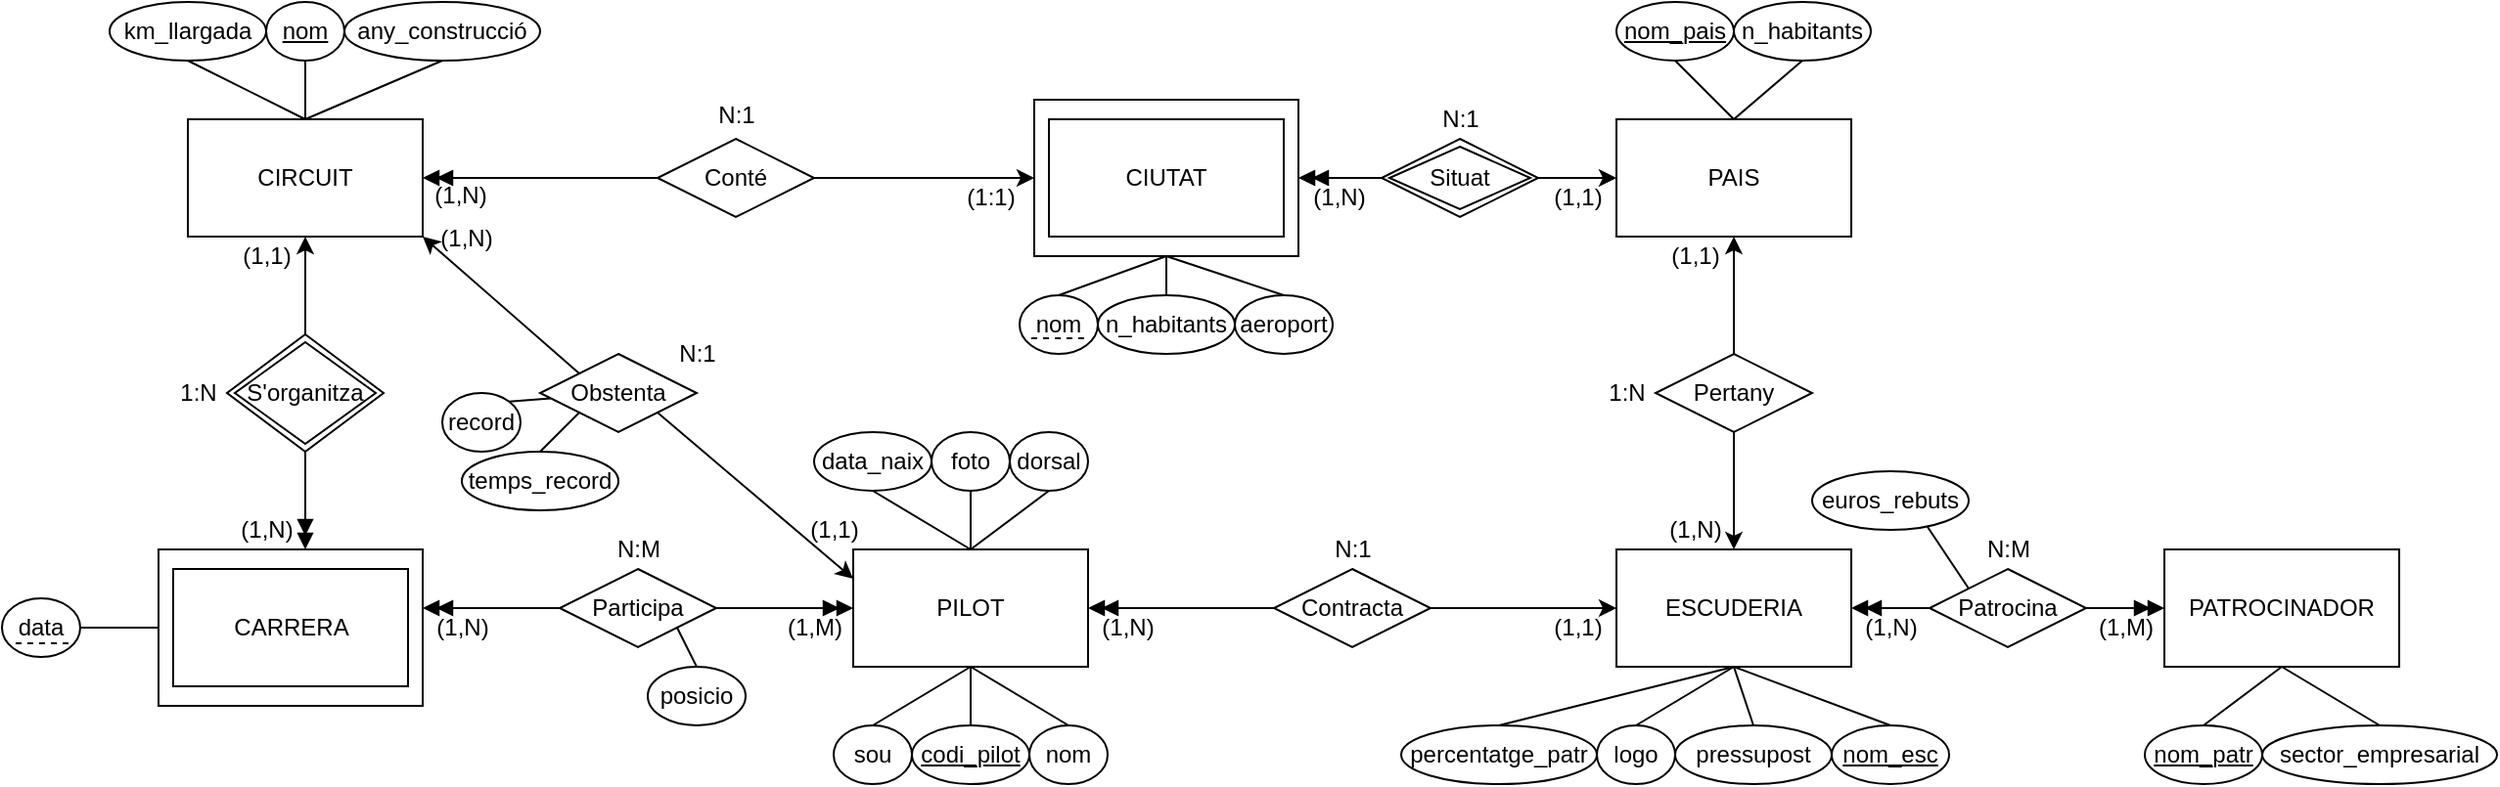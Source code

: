 <mxfile version="15.5.4" type="github">
  <diagram id="oY3GjhQQyMGQd7_ZlnSu" name="Page-1">
    <mxGraphModel dx="2184" dy="676" grid="0" gridSize="10" guides="1" tooltips="1" connect="1" arrows="1" fold="1" page="0" pageScale="1" pageWidth="827" pageHeight="1169" math="0" shadow="0">
      <root>
        <mxCell id="0" />
        <mxCell id="1" parent="0" />
        <mxCell id="DcD1u5HGrlThoaI2c_yx-1" value="ESCUDERIA" style="rounded=0;whiteSpace=wrap;html=1;" vertex="1" parent="1">
          <mxGeometry x="250" y="420" width="120" height="60" as="geometry" />
        </mxCell>
        <mxCell id="DcD1u5HGrlThoaI2c_yx-37" style="edgeStyle=none;rounded=0;orthogonalLoop=1;jettySize=auto;html=1;exitX=0.5;exitY=0;exitDx=0;exitDy=0;entryX=0.5;entryY=1;entryDx=0;entryDy=0;endArrow=none;endFill=0;" edge="1" parent="1" source="DcD1u5HGrlThoaI2c_yx-2" target="DcD1u5HGrlThoaI2c_yx-25">
          <mxGeometry relative="1" as="geometry" />
        </mxCell>
        <mxCell id="DcD1u5HGrlThoaI2c_yx-39" style="edgeStyle=none;rounded=0;orthogonalLoop=1;jettySize=auto;html=1;entryX=0.5;entryY=1;entryDx=0;entryDy=0;endArrow=none;endFill=0;" edge="1" parent="1" target="DcD1u5HGrlThoaI2c_yx-24">
          <mxGeometry relative="1" as="geometry">
            <mxPoint x="310" y="200" as="sourcePoint" />
          </mxGeometry>
        </mxCell>
        <mxCell id="DcD1u5HGrlThoaI2c_yx-2" value="PAIS" style="rounded=0;whiteSpace=wrap;html=1;glass=0;" vertex="1" parent="1">
          <mxGeometry x="250" y="200" width="120" height="60" as="geometry" />
        </mxCell>
        <mxCell id="DcD1u5HGrlThoaI2c_yx-3" value="PATROCINADOR" style="rounded=0;whiteSpace=wrap;html=1;" vertex="1" parent="1">
          <mxGeometry x="530" y="420" width="120" height="60" as="geometry" />
        </mxCell>
        <mxCell id="DcD1u5HGrlThoaI2c_yx-9" style="edgeStyle=orthogonalEdgeStyle;rounded=0;orthogonalLoop=1;jettySize=auto;html=1;exitX=0;exitY=0.5;exitDx=0;exitDy=0;entryX=1;entryY=0.5;entryDx=0;entryDy=0;endArrow=doubleBlock;endFill=1;" edge="1" parent="1" source="DcD1u5HGrlThoaI2c_yx-4" target="DcD1u5HGrlThoaI2c_yx-1">
          <mxGeometry relative="1" as="geometry" />
        </mxCell>
        <mxCell id="DcD1u5HGrlThoaI2c_yx-10" style="edgeStyle=orthogonalEdgeStyle;rounded=0;orthogonalLoop=1;jettySize=auto;html=1;exitX=1;exitY=0.5;exitDx=0;exitDy=0;endArrow=doubleBlock;endFill=1;" edge="1" parent="1" source="DcD1u5HGrlThoaI2c_yx-4" target="DcD1u5HGrlThoaI2c_yx-3">
          <mxGeometry relative="1" as="geometry" />
        </mxCell>
        <mxCell id="DcD1u5HGrlThoaI2c_yx-4" value="Patrocina" style="rhombus;whiteSpace=wrap;html=1;" vertex="1" parent="1">
          <mxGeometry x="410" y="430" width="80" height="40" as="geometry" />
        </mxCell>
        <mxCell id="DcD1u5HGrlThoaI2c_yx-6" style="edgeStyle=orthogonalEdgeStyle;rounded=0;orthogonalLoop=1;jettySize=auto;html=1;exitX=0.5;exitY=1;exitDx=0;exitDy=0;" edge="1" parent="1" source="DcD1u5HGrlThoaI2c_yx-5" target="DcD1u5HGrlThoaI2c_yx-1">
          <mxGeometry relative="1" as="geometry" />
        </mxCell>
        <mxCell id="DcD1u5HGrlThoaI2c_yx-7" style="edgeStyle=orthogonalEdgeStyle;rounded=0;orthogonalLoop=1;jettySize=auto;html=1;exitX=0.5;exitY=0;exitDx=0;exitDy=0;" edge="1" parent="1" source="DcD1u5HGrlThoaI2c_yx-5" target="DcD1u5HGrlThoaI2c_yx-2">
          <mxGeometry relative="1" as="geometry" />
        </mxCell>
        <mxCell id="DcD1u5HGrlThoaI2c_yx-5" value="Pertany" style="rhombus;whiteSpace=wrap;html=1;" vertex="1" parent="1">
          <mxGeometry x="270" y="320" width="80" height="40" as="geometry" />
        </mxCell>
        <mxCell id="DcD1u5HGrlThoaI2c_yx-13" value="(1,N)" style="text;html=1;align=center;verticalAlign=middle;resizable=0;points=[];autosize=1;strokeColor=none;fillColor=none;" vertex="1" parent="1">
          <mxGeometry x="370" y="450" width="40" height="20" as="geometry" />
        </mxCell>
        <mxCell id="DcD1u5HGrlThoaI2c_yx-14" value="(1,M)" style="text;html=1;align=center;verticalAlign=middle;resizable=0;points=[];autosize=1;strokeColor=none;fillColor=none;" vertex="1" parent="1">
          <mxGeometry x="490" y="450" width="40" height="20" as="geometry" />
        </mxCell>
        <mxCell id="DcD1u5HGrlThoaI2c_yx-15" value="N:M" style="text;html=1;align=center;verticalAlign=middle;resizable=0;points=[];autosize=1;strokeColor=none;fillColor=none;" vertex="1" parent="1">
          <mxGeometry x="430" y="410" width="40" height="20" as="geometry" />
        </mxCell>
        <mxCell id="DcD1u5HGrlThoaI2c_yx-16" value="1:N" style="text;html=1;align=center;verticalAlign=middle;resizable=0;points=[];autosize=1;strokeColor=none;fillColor=none;" vertex="1" parent="1">
          <mxGeometry x="240" y="330" width="30" height="20" as="geometry" />
        </mxCell>
        <mxCell id="DcD1u5HGrlThoaI2c_yx-17" value="(1,1)" style="text;html=1;align=center;verticalAlign=middle;resizable=0;points=[];autosize=1;strokeColor=none;fillColor=none;" vertex="1" parent="1">
          <mxGeometry x="270" y="260" width="40" height="20" as="geometry" />
        </mxCell>
        <mxCell id="DcD1u5HGrlThoaI2c_yx-18" value="(1,N)" style="text;html=1;align=center;verticalAlign=middle;resizable=0;points=[];autosize=1;strokeColor=none;fillColor=none;" vertex="1" parent="1">
          <mxGeometry x="270" y="400" width="40" height="20" as="geometry" />
        </mxCell>
        <mxCell id="DcD1u5HGrlThoaI2c_yx-30" style="edgeStyle=none;rounded=0;orthogonalLoop=1;jettySize=auto;html=1;exitX=0.5;exitY=0;exitDx=0;exitDy=0;entryX=0.5;entryY=1;entryDx=0;entryDy=0;endArrow=none;endFill=0;" edge="1" parent="1" source="DcD1u5HGrlThoaI2c_yx-19" target="DcD1u5HGrlThoaI2c_yx-1">
          <mxGeometry relative="1" as="geometry" />
        </mxCell>
        <mxCell id="DcD1u5HGrlThoaI2c_yx-19" value="logo" style="ellipse;whiteSpace=wrap;html=1;" vertex="1" parent="1">
          <mxGeometry x="240" y="510" width="40" height="30" as="geometry" />
        </mxCell>
        <mxCell id="DcD1u5HGrlThoaI2c_yx-31" style="edgeStyle=none;rounded=0;orthogonalLoop=1;jettySize=auto;html=1;exitX=0.5;exitY=0;exitDx=0;exitDy=0;entryX=0.5;entryY=1;entryDx=0;entryDy=0;endArrow=none;endFill=0;" edge="1" parent="1" source="DcD1u5HGrlThoaI2c_yx-20" target="DcD1u5HGrlThoaI2c_yx-1">
          <mxGeometry relative="1" as="geometry" />
        </mxCell>
        <mxCell id="DcD1u5HGrlThoaI2c_yx-20" value="nom_esc" style="ellipse;whiteSpace=wrap;html=1;fontStyle=4" vertex="1" parent="1">
          <mxGeometry x="360" y="510" width="60" height="30" as="geometry" />
        </mxCell>
        <mxCell id="DcD1u5HGrlThoaI2c_yx-33" style="edgeStyle=none;rounded=0;orthogonalLoop=1;jettySize=auto;html=1;exitX=0.5;exitY=0;exitDx=0;exitDy=0;entryX=0.5;entryY=1;entryDx=0;entryDy=0;endArrow=none;endFill=0;" edge="1" parent="1" source="DcD1u5HGrlThoaI2c_yx-21" target="DcD1u5HGrlThoaI2c_yx-3">
          <mxGeometry relative="1" as="geometry" />
        </mxCell>
        <mxCell id="DcD1u5HGrlThoaI2c_yx-21" value="sector_empresarial" style="ellipse;whiteSpace=wrap;html=1;" vertex="1" parent="1">
          <mxGeometry x="580" y="510" width="120" height="30" as="geometry" />
        </mxCell>
        <mxCell id="DcD1u5HGrlThoaI2c_yx-32" style="edgeStyle=none;rounded=0;orthogonalLoop=1;jettySize=auto;html=1;exitX=0.5;exitY=0;exitDx=0;exitDy=0;endArrow=none;endFill=0;entryX=0.5;entryY=1;entryDx=0;entryDy=0;" edge="1" parent="1" source="DcD1u5HGrlThoaI2c_yx-22" target="DcD1u5HGrlThoaI2c_yx-3">
          <mxGeometry relative="1" as="geometry" />
        </mxCell>
        <mxCell id="DcD1u5HGrlThoaI2c_yx-22" value="nom_patr" style="ellipse;whiteSpace=wrap;html=1;fontStyle=4" vertex="1" parent="1">
          <mxGeometry x="520" y="510" width="60" height="30" as="geometry" />
        </mxCell>
        <mxCell id="DcD1u5HGrlThoaI2c_yx-27" style="rounded=0;orthogonalLoop=1;jettySize=auto;html=1;exitX=0.5;exitY=0;exitDx=0;exitDy=0;entryX=0.5;entryY=1;entryDx=0;entryDy=0;endArrow=none;endFill=0;" edge="1" parent="1" source="DcD1u5HGrlThoaI2c_yx-23" target="DcD1u5HGrlThoaI2c_yx-1">
          <mxGeometry relative="1" as="geometry" />
        </mxCell>
        <mxCell id="DcD1u5HGrlThoaI2c_yx-23" value="pressupost" style="ellipse;whiteSpace=wrap;html=1;" vertex="1" parent="1">
          <mxGeometry x="280" y="510" width="80" height="30" as="geometry" />
        </mxCell>
        <mxCell id="DcD1u5HGrlThoaI2c_yx-24" value="n_habitants" style="ellipse;whiteSpace=wrap;html=1;" vertex="1" parent="1">
          <mxGeometry x="310" y="140" width="70" height="30" as="geometry" />
        </mxCell>
        <mxCell id="DcD1u5HGrlThoaI2c_yx-25" value="nom_pais" style="ellipse;whiteSpace=wrap;html=1;fontStyle=4" vertex="1" parent="1">
          <mxGeometry x="250" y="140" width="60" height="30" as="geometry" />
        </mxCell>
        <mxCell id="DcD1u5HGrlThoaI2c_yx-42" style="edgeStyle=none;rounded=0;orthogonalLoop=1;jettySize=auto;html=1;exitX=0.5;exitY=0;exitDx=0;exitDy=0;entryX=0;entryY=0;entryDx=0;entryDy=0;endArrow=none;endFill=0;" edge="1" parent="1" source="DcD1u5HGrlThoaI2c_yx-40" target="DcD1u5HGrlThoaI2c_yx-4">
          <mxGeometry relative="1" as="geometry" />
        </mxCell>
        <mxCell id="DcD1u5HGrlThoaI2c_yx-40" value="&lt;div&gt;euros_rebuts&lt;/div&gt;" style="ellipse;whiteSpace=wrap;html=1;" vertex="1" parent="1">
          <mxGeometry x="350" y="380" width="80" height="30" as="geometry" />
        </mxCell>
        <mxCell id="DcD1u5HGrlThoaI2c_yx-45" style="edgeStyle=none;rounded=0;orthogonalLoop=1;jettySize=auto;html=1;exitX=0.5;exitY=0;exitDx=0;exitDy=0;entryX=0.5;entryY=1;entryDx=0;entryDy=0;endArrow=none;endFill=0;" edge="1" parent="1" source="DcD1u5HGrlThoaI2c_yx-44" target="DcD1u5HGrlThoaI2c_yx-1">
          <mxGeometry relative="1" as="geometry" />
        </mxCell>
        <mxCell id="DcD1u5HGrlThoaI2c_yx-44" value="percentatge_patr" style="ellipse;whiteSpace=wrap;html=1;" vertex="1" parent="1">
          <mxGeometry x="140" y="510" width="100" height="30" as="geometry" />
        </mxCell>
        <mxCell id="DcD1u5HGrlThoaI2c_yx-46" value="PILOT" style="rounded=0;whiteSpace=wrap;html=1;" vertex="1" parent="1">
          <mxGeometry x="-140" y="420" width="120" height="60" as="geometry" />
        </mxCell>
        <mxCell id="DcD1u5HGrlThoaI2c_yx-48" style="edgeStyle=none;rounded=0;orthogonalLoop=1;jettySize=auto;html=1;exitX=1;exitY=0.5;exitDx=0;exitDy=0;entryX=0;entryY=0.5;entryDx=0;entryDy=0;endArrow=classic;endFill=1;" edge="1" parent="1" source="DcD1u5HGrlThoaI2c_yx-47" target="DcD1u5HGrlThoaI2c_yx-1">
          <mxGeometry relative="1" as="geometry" />
        </mxCell>
        <mxCell id="DcD1u5HGrlThoaI2c_yx-49" style="edgeStyle=none;rounded=0;orthogonalLoop=1;jettySize=auto;html=1;exitX=0;exitY=0.5;exitDx=0;exitDy=0;entryX=1;entryY=0.5;entryDx=0;entryDy=0;endArrow=doubleBlock;endFill=1;" edge="1" parent="1" source="DcD1u5HGrlThoaI2c_yx-47" target="DcD1u5HGrlThoaI2c_yx-46">
          <mxGeometry relative="1" as="geometry" />
        </mxCell>
        <mxCell id="DcD1u5HGrlThoaI2c_yx-47" value="Contracta" style="rhombus;whiteSpace=wrap;html=1;" vertex="1" parent="1">
          <mxGeometry x="75" y="430" width="80" height="40" as="geometry" />
        </mxCell>
        <mxCell id="DcD1u5HGrlThoaI2c_yx-53" style="edgeStyle=none;rounded=0;orthogonalLoop=1;jettySize=auto;html=1;exitX=0.5;exitY=0;exitDx=0;exitDy=0;entryX=0.5;entryY=1;entryDx=0;entryDy=0;endArrow=none;endFill=0;" edge="1" parent="1" source="DcD1u5HGrlThoaI2c_yx-52" target="DcD1u5HGrlThoaI2c_yx-46">
          <mxGeometry relative="1" as="geometry" />
        </mxCell>
        <mxCell id="DcD1u5HGrlThoaI2c_yx-52" value="codi_pilot" style="ellipse;whiteSpace=wrap;html=1;fontStyle=4" vertex="1" parent="1">
          <mxGeometry x="-110" y="510" width="60" height="30" as="geometry" />
        </mxCell>
        <mxCell id="DcD1u5HGrlThoaI2c_yx-66" style="edgeStyle=none;rounded=0;orthogonalLoop=1;jettySize=auto;html=1;exitX=0.5;exitY=0;exitDx=0;exitDy=0;entryX=0.5;entryY=1;entryDx=0;entryDy=0;endArrow=none;endFill=0;" edge="1" parent="1" source="DcD1u5HGrlThoaI2c_yx-54" target="DcD1u5HGrlThoaI2c_yx-46">
          <mxGeometry relative="1" as="geometry" />
        </mxCell>
        <mxCell id="DcD1u5HGrlThoaI2c_yx-54" value="nom" style="ellipse;whiteSpace=wrap;html=1;" vertex="1" parent="1">
          <mxGeometry x="-50" y="510" width="40" height="30" as="geometry" />
        </mxCell>
        <mxCell id="DcD1u5HGrlThoaI2c_yx-69" style="edgeStyle=none;rounded=0;orthogonalLoop=1;jettySize=auto;html=1;exitX=0.5;exitY=1;exitDx=0;exitDy=0;endArrow=none;endFill=0;entryX=0.5;entryY=0;entryDx=0;entryDy=0;" edge="1" parent="1" source="DcD1u5HGrlThoaI2c_yx-60" target="DcD1u5HGrlThoaI2c_yx-46">
          <mxGeometry relative="1" as="geometry">
            <mxPoint x="-140" y="450" as="targetPoint" />
          </mxGeometry>
        </mxCell>
        <mxCell id="DcD1u5HGrlThoaI2c_yx-60" value="dorsal" style="ellipse;whiteSpace=wrap;html=1;" vertex="1" parent="1">
          <mxGeometry x="-60" y="360" width="40" height="30" as="geometry" />
        </mxCell>
        <mxCell id="DcD1u5HGrlThoaI2c_yx-68" style="edgeStyle=none;rounded=0;orthogonalLoop=1;jettySize=auto;html=1;exitX=0.5;exitY=1;exitDx=0;exitDy=0;endArrow=none;endFill=0;entryX=0.5;entryY=0;entryDx=0;entryDy=0;" edge="1" parent="1" source="DcD1u5HGrlThoaI2c_yx-61" target="DcD1u5HGrlThoaI2c_yx-46">
          <mxGeometry relative="1" as="geometry">
            <mxPoint x="-140" y="450" as="targetPoint" />
          </mxGeometry>
        </mxCell>
        <mxCell id="DcD1u5HGrlThoaI2c_yx-61" value="foto" style="ellipse;whiteSpace=wrap;html=1;" vertex="1" parent="1">
          <mxGeometry x="-100" y="360" width="40" height="30" as="geometry" />
        </mxCell>
        <mxCell id="DcD1u5HGrlThoaI2c_yx-67" style="edgeStyle=none;rounded=0;orthogonalLoop=1;jettySize=auto;html=1;exitX=0.5;exitY=1;exitDx=0;exitDy=0;entryX=0.5;entryY=0;entryDx=0;entryDy=0;endArrow=none;endFill=0;" edge="1" parent="1" source="DcD1u5HGrlThoaI2c_yx-62" target="DcD1u5HGrlThoaI2c_yx-46">
          <mxGeometry relative="1" as="geometry" />
        </mxCell>
        <mxCell id="DcD1u5HGrlThoaI2c_yx-62" value="data_naix" style="ellipse;whiteSpace=wrap;html=1;" vertex="1" parent="1">
          <mxGeometry x="-160" y="360" width="60" height="30" as="geometry" />
        </mxCell>
        <mxCell id="DcD1u5HGrlThoaI2c_yx-65" style="edgeStyle=none;rounded=0;orthogonalLoop=1;jettySize=auto;html=1;exitX=0.5;exitY=0;exitDx=0;exitDy=0;endArrow=none;endFill=0;" edge="1" parent="1" source="DcD1u5HGrlThoaI2c_yx-63">
          <mxGeometry relative="1" as="geometry">
            <mxPoint x="-80" y="480" as="targetPoint" />
          </mxGeometry>
        </mxCell>
        <mxCell id="DcD1u5HGrlThoaI2c_yx-63" value="sou" style="ellipse;whiteSpace=wrap;html=1;" vertex="1" parent="1">
          <mxGeometry x="-150" y="510" width="40" height="30" as="geometry" />
        </mxCell>
        <mxCell id="DcD1u5HGrlThoaI2c_yx-70" value="N:1" style="text;html=1;align=center;verticalAlign=middle;resizable=0;points=[];autosize=1;strokeColor=none;fillColor=none;" vertex="1" parent="1">
          <mxGeometry x="100" y="410" width="30" height="20" as="geometry" />
        </mxCell>
        <mxCell id="DcD1u5HGrlThoaI2c_yx-71" value="(1,1)" style="text;html=1;align=center;verticalAlign=middle;resizable=0;points=[];autosize=1;strokeColor=none;fillColor=none;" vertex="1" parent="1">
          <mxGeometry x="210" y="450" width="40" height="20" as="geometry" />
        </mxCell>
        <mxCell id="DcD1u5HGrlThoaI2c_yx-72" value="(1,N)" style="text;html=1;align=center;verticalAlign=middle;resizable=0;points=[];autosize=1;strokeColor=none;fillColor=none;" vertex="1" parent="1">
          <mxGeometry x="-20" y="450" width="40" height="20" as="geometry" />
        </mxCell>
        <mxCell id="DcD1u5HGrlThoaI2c_yx-74" value="&lt;div&gt;CIRCUIT&lt;/div&gt;" style="rounded=0;whiteSpace=wrap;html=1;" vertex="1" parent="1">
          <mxGeometry x="-480" y="200" width="120" height="60" as="geometry" />
        </mxCell>
        <mxCell id="DcD1u5HGrlThoaI2c_yx-78" style="edgeStyle=none;rounded=0;orthogonalLoop=1;jettySize=auto;html=1;exitX=0.5;exitY=1;exitDx=0;exitDy=0;entryX=0.5;entryY=0;entryDx=0;entryDy=0;endArrow=none;endFill=0;" edge="1" parent="1" source="DcD1u5HGrlThoaI2c_yx-77">
          <mxGeometry relative="1" as="geometry">
            <mxPoint x="-420" y="200" as="targetPoint" />
          </mxGeometry>
        </mxCell>
        <mxCell id="DcD1u5HGrlThoaI2c_yx-77" value="&lt;div&gt;nom&lt;/div&gt;" style="ellipse;whiteSpace=wrap;html=1;fontStyle=4" vertex="1" parent="1">
          <mxGeometry x="-440" y="140" width="40" height="30" as="geometry" />
        </mxCell>
        <mxCell id="DcD1u5HGrlThoaI2c_yx-94" style="edgeStyle=none;rounded=0;orthogonalLoop=1;jettySize=auto;html=1;exitX=0.5;exitY=1;exitDx=0;exitDy=0;entryX=0.5;entryY=0;entryDx=0;entryDy=0;endArrow=none;endFill=0;" edge="1" parent="1" source="DcD1u5HGrlThoaI2c_yx-79" target="DcD1u5HGrlThoaI2c_yx-92">
          <mxGeometry relative="1" as="geometry" />
        </mxCell>
        <mxCell id="DcD1u5HGrlThoaI2c_yx-95" style="edgeStyle=none;rounded=0;orthogonalLoop=1;jettySize=auto;html=1;exitX=0.5;exitY=1;exitDx=0;exitDy=0;entryX=0.5;entryY=0;entryDx=0;entryDy=0;endArrow=none;endFill=0;" edge="1" parent="1" source="DcD1u5HGrlThoaI2c_yx-79" target="DcD1u5HGrlThoaI2c_yx-97">
          <mxGeometry relative="1" as="geometry">
            <mxPoint x="20" y="290" as="targetPoint" />
          </mxGeometry>
        </mxCell>
        <mxCell id="DcD1u5HGrlThoaI2c_yx-96" style="edgeStyle=none;rounded=0;orthogonalLoop=1;jettySize=auto;html=1;exitX=0.5;exitY=1;exitDx=0;exitDy=0;entryX=0.5;entryY=0;entryDx=0;entryDy=0;endArrow=none;endFill=0;" edge="1" parent="1" source="DcD1u5HGrlThoaI2c_yx-79" target="DcD1u5HGrlThoaI2c_yx-93">
          <mxGeometry relative="1" as="geometry" />
        </mxCell>
        <mxCell id="DcD1u5HGrlThoaI2c_yx-79" value="&lt;div&gt;CIUTAT&lt;/div&gt;" style="rounded=0;whiteSpace=wrap;html=1;absoluteArcSize=0;strokeColor=default;shadow=0;sketch=0;noLabel=0;portConstraintRotation=0;snapToPoint=0;dropTarget=0;backgroundOutline=0;recursiveResize=1;" vertex="1" parent="1">
          <mxGeometry x="-47.5" y="190" width="135" height="80" as="geometry" />
        </mxCell>
        <mxCell id="DcD1u5HGrlThoaI2c_yx-85" style="edgeStyle=none;rounded=0;orthogonalLoop=1;jettySize=auto;html=1;exitX=0;exitY=0.5;exitDx=0;exitDy=0;entryX=1;entryY=0.5;entryDx=0;entryDy=0;endArrow=doubleBlock;endFill=1;" edge="1" parent="1" source="DcD1u5HGrlThoaI2c_yx-81" target="DcD1u5HGrlThoaI2c_yx-79">
          <mxGeometry relative="1" as="geometry" />
        </mxCell>
        <mxCell id="DcD1u5HGrlThoaI2c_yx-86" style="edgeStyle=none;rounded=0;orthogonalLoop=1;jettySize=auto;html=1;exitX=1;exitY=0.5;exitDx=0;exitDy=0;endArrow=classic;endFill=1;" edge="1" parent="1" source="DcD1u5HGrlThoaI2c_yx-81" target="DcD1u5HGrlThoaI2c_yx-2">
          <mxGeometry relative="1" as="geometry" />
        </mxCell>
        <mxCell id="DcD1u5HGrlThoaI2c_yx-81" value="Situat" style="rhombus;whiteSpace=wrap;html=2;strokeColor=default;sketch=0;rounded=0;shadow=0;perimeterSpacing=0;double=1;" vertex="1" parent="1">
          <mxGeometry x="130" y="210" width="80" height="40" as="geometry" />
        </mxCell>
        <mxCell id="DcD1u5HGrlThoaI2c_yx-83" style="edgeStyle=none;rounded=0;orthogonalLoop=1;jettySize=auto;html=1;exitX=0;exitY=0.5;exitDx=0;exitDy=0;entryX=1;entryY=0.5;entryDx=0;entryDy=0;endArrow=doubleBlock;endFill=1;startArrow=none;" edge="1" parent="1">
          <mxGeometry relative="1" as="geometry">
            <mxPoint x="-320.0" y="230.0" as="sourcePoint" />
            <mxPoint x="-360" y="230" as="targetPoint" />
          </mxGeometry>
        </mxCell>
        <mxCell id="DcD1u5HGrlThoaI2c_yx-84" style="edgeStyle=none;rounded=0;orthogonalLoop=1;jettySize=auto;html=1;exitX=1;exitY=0.5;exitDx=0;exitDy=0;endArrow=classic;endFill=1;" edge="1" parent="1" source="DcD1u5HGrlThoaI2c_yx-82" target="DcD1u5HGrlThoaI2c_yx-79">
          <mxGeometry relative="1" as="geometry" />
        </mxCell>
        <mxCell id="DcD1u5HGrlThoaI2c_yx-82" value="Conté" style="rhombus;whiteSpace=wrap;html=1;" vertex="1" parent="1">
          <mxGeometry x="-240" y="210" width="80" height="40" as="geometry" />
        </mxCell>
        <mxCell id="DcD1u5HGrlThoaI2c_yx-89" style="edgeStyle=none;rounded=0;orthogonalLoop=1;jettySize=auto;html=1;exitX=0.5;exitY=1;exitDx=0;exitDy=0;entryX=0.5;entryY=0;entryDx=0;entryDy=0;endArrow=none;endFill=0;" edge="1" parent="1" source="DcD1u5HGrlThoaI2c_yx-87">
          <mxGeometry relative="1" as="geometry">
            <mxPoint x="-420" y="200" as="targetPoint" />
          </mxGeometry>
        </mxCell>
        <mxCell id="DcD1u5HGrlThoaI2c_yx-87" value="km_llargada" style="ellipse;whiteSpace=wrap;html=1;" vertex="1" parent="1">
          <mxGeometry x="-520" y="140" width="80" height="30" as="geometry" />
        </mxCell>
        <mxCell id="DcD1u5HGrlThoaI2c_yx-90" style="edgeStyle=none;rounded=0;orthogonalLoop=1;jettySize=auto;html=1;exitX=0.5;exitY=1;exitDx=0;exitDy=0;endArrow=none;endFill=0;entryX=0.5;entryY=0;entryDx=0;entryDy=0;" edge="1" parent="1" source="DcD1u5HGrlThoaI2c_yx-88">
          <mxGeometry relative="1" as="geometry">
            <mxPoint x="-420" y="200" as="targetPoint" />
          </mxGeometry>
        </mxCell>
        <mxCell id="DcD1u5HGrlThoaI2c_yx-88" value="any_construcció" style="ellipse;whiteSpace=wrap;html=1;" vertex="1" parent="1">
          <mxGeometry x="-400" y="140" width="100" height="30" as="geometry" />
        </mxCell>
        <mxCell id="DcD1u5HGrlThoaI2c_yx-92" value="nom" style="ellipse;whiteSpace=wrap;html=1;fontStyle=0" vertex="1" parent="1">
          <mxGeometry x="-55" y="290" width="40" height="30" as="geometry" />
        </mxCell>
        <mxCell id="DcD1u5HGrlThoaI2c_yx-93" value="aeroport" style="ellipse;whiteSpace=wrap;html=1;fontStyle=0" vertex="1" parent="1">
          <mxGeometry x="55" y="290" width="50" height="30" as="geometry" />
        </mxCell>
        <mxCell id="DcD1u5HGrlThoaI2c_yx-97" value="n_habitants" style="ellipse;whiteSpace=wrap;html=1;fontStyle=0" vertex="1" parent="1">
          <mxGeometry x="-15" y="290" width="70" height="30" as="geometry" />
        </mxCell>
        <mxCell id="DcD1u5HGrlThoaI2c_yx-99" value="&lt;div&gt;CIUTAT&lt;/div&gt;" style="rounded=0;whiteSpace=wrap;html=1;absoluteArcSize=0;strokeColor=default;shadow=0;sketch=0;noLabel=0;portConstraintRotation=0;snapToPoint=0;dropTarget=0;backgroundOutline=0;recursiveResize=1;" vertex="1" parent="1">
          <mxGeometry x="-40" y="200" width="120" height="60" as="geometry" />
        </mxCell>
        <mxCell id="DcD1u5HGrlThoaI2c_yx-115" value="(1,1)" style="text;html=1;align=center;verticalAlign=middle;resizable=0;points=[];autosize=1;strokeColor=none;fillColor=none;" vertex="1" parent="1">
          <mxGeometry x="210" y="230" width="40" height="20" as="geometry" />
        </mxCell>
        <mxCell id="DcD1u5HGrlThoaI2c_yx-116" value="N:1" style="text;html=1;align=center;verticalAlign=middle;resizable=0;points=[];autosize=1;strokeColor=none;fillColor=none;" vertex="1" parent="1">
          <mxGeometry x="155" y="190" width="30" height="20" as="geometry" />
        </mxCell>
        <mxCell id="DcD1u5HGrlThoaI2c_yx-117" value="(1,N)" style="text;html=1;align=center;verticalAlign=middle;resizable=0;points=[];autosize=1;strokeColor=none;fillColor=none;" vertex="1" parent="1">
          <mxGeometry x="87.5" y="230" width="40" height="20" as="geometry" />
        </mxCell>
        <mxCell id="DcD1u5HGrlThoaI2c_yx-119" value="&lt;font face=&quot;Helvetica&quot;&gt;CARRERA&lt;/font&gt;" style="rounded=0;whiteSpace=wrap;html=1;shadow=0;glass=0;sketch=0;fontFamily=Courier New;strokeColor=default;strokeWidth=1;gradientColor=none;" vertex="1" parent="1">
          <mxGeometry x="-480" y="420" width="120" height="60" as="geometry" />
        </mxCell>
        <mxCell id="DcD1u5HGrlThoaI2c_yx-121" style="edgeStyle=none;rounded=0;orthogonalLoop=1;jettySize=auto;html=1;exitX=1;exitY=0.5;exitDx=0;exitDy=0;entryX=0;entryY=0.5;entryDx=0;entryDy=0;fontFamily=Helvetica;endArrow=doubleBlock;endFill=1;" edge="1" parent="1" source="DcD1u5HGrlThoaI2c_yx-120" target="DcD1u5HGrlThoaI2c_yx-46">
          <mxGeometry relative="1" as="geometry" />
        </mxCell>
        <mxCell id="DcD1u5HGrlThoaI2c_yx-122" style="edgeStyle=none;rounded=0;orthogonalLoop=1;jettySize=auto;html=1;exitX=0;exitY=0.5;exitDx=0;exitDy=0;fontFamily=Helvetica;endArrow=doubleBlock;endFill=1;" edge="1" parent="1" source="DcD1u5HGrlThoaI2c_yx-120" target="DcD1u5HGrlThoaI2c_yx-119">
          <mxGeometry relative="1" as="geometry" />
        </mxCell>
        <mxCell id="DcD1u5HGrlThoaI2c_yx-140" style="edgeStyle=none;rounded=0;orthogonalLoop=1;jettySize=auto;html=1;entryX=0.5;entryY=1;entryDx=0;entryDy=0;fontFamily=Helvetica;endArrow=classic;endFill=1;exitX=0.5;exitY=0;exitDx=0;exitDy=0;" edge="1" parent="1" source="DcD1u5HGrlThoaI2c_yx-145" target="DcD1u5HGrlThoaI2c_yx-74">
          <mxGeometry relative="1" as="geometry">
            <mxPoint x="-350" y="370" as="sourcePoint" />
          </mxGeometry>
        </mxCell>
        <mxCell id="DcD1u5HGrlThoaI2c_yx-142" style="edgeStyle=none;rounded=0;orthogonalLoop=1;jettySize=auto;html=1;exitX=1;exitY=1;exitDx=0;exitDy=0;entryX=0.5;entryY=0;entryDx=0;entryDy=0;fontFamily=Helvetica;endArrow=none;endFill=0;" edge="1" parent="1" source="DcD1u5HGrlThoaI2c_yx-120" target="DcD1u5HGrlThoaI2c_yx-141">
          <mxGeometry relative="1" as="geometry" />
        </mxCell>
        <mxCell id="DcD1u5HGrlThoaI2c_yx-120" value="Participa" style="rhombus;whiteSpace=wrap;html=1;" vertex="1" parent="1">
          <mxGeometry x="-290" y="430" width="80" height="40" as="geometry" />
        </mxCell>
        <mxCell id="DcD1u5HGrlThoaI2c_yx-137" style="edgeStyle=none;rounded=0;orthogonalLoop=1;jettySize=auto;html=1;exitX=1;exitY=0.5;exitDx=0;exitDy=0;fontFamily=Helvetica;endArrow=none;endFill=0;entryX=0;entryY=0.5;entryDx=0;entryDy=0;" edge="1" parent="1" source="DcD1u5HGrlThoaI2c_yx-131" target="DcD1u5HGrlThoaI2c_yx-148">
          <mxGeometry relative="1" as="geometry" />
        </mxCell>
        <mxCell id="DcD1u5HGrlThoaI2c_yx-131" value="data" style="ellipse;whiteSpace=wrap;html=1;fontStyle=0;horizontal=1;" vertex="1" parent="1">
          <mxGeometry x="-575" y="445" width="40" height="30" as="geometry" />
        </mxCell>
        <mxCell id="DcD1u5HGrlThoaI2c_yx-136" style="edgeStyle=none;rounded=0;orthogonalLoop=1;jettySize=auto;html=1;exitX=1;exitY=1;exitDx=0;exitDy=0;entryX=0;entryY=0.25;entryDx=0;entryDy=0;fontFamily=Helvetica;endArrow=classic;endFill=1;" edge="1" parent="1" source="DcD1u5HGrlThoaI2c_yx-134" target="DcD1u5HGrlThoaI2c_yx-46">
          <mxGeometry relative="1" as="geometry" />
        </mxCell>
        <mxCell id="DcD1u5HGrlThoaI2c_yx-182" style="edgeStyle=none;rounded=0;orthogonalLoop=1;jettySize=auto;html=1;exitX=0;exitY=0;exitDx=0;exitDy=0;entryX=1;entryY=1;entryDx=0;entryDy=0;fontFamily=Helvetica;endArrow=classic;endFill=1;" edge="1" parent="1" source="DcD1u5HGrlThoaI2c_yx-134" target="DcD1u5HGrlThoaI2c_yx-74">
          <mxGeometry relative="1" as="geometry" />
        </mxCell>
        <mxCell id="DcD1u5HGrlThoaI2c_yx-187" style="edgeStyle=none;rounded=0;orthogonalLoop=1;jettySize=auto;html=1;exitX=0;exitY=1;exitDx=0;exitDy=0;entryX=0.5;entryY=0;entryDx=0;entryDy=0;fontFamily=Helvetica;endArrow=none;endFill=0;" edge="1" parent="1" source="DcD1u5HGrlThoaI2c_yx-134" target="DcD1u5HGrlThoaI2c_yx-186">
          <mxGeometry relative="1" as="geometry" />
        </mxCell>
        <mxCell id="DcD1u5HGrlThoaI2c_yx-134" value="Obstenta" style="rhombus;whiteSpace=wrap;html=1;double=0;" vertex="1" parent="1">
          <mxGeometry x="-300" y="320" width="80" height="40" as="geometry" />
        </mxCell>
        <mxCell id="DcD1u5HGrlThoaI2c_yx-141" value="posicio" style="ellipse;whiteSpace=wrap;html=1;fontStyle=0" vertex="1" parent="1">
          <mxGeometry x="-245" y="480" width="50" height="30" as="geometry" />
        </mxCell>
        <mxCell id="DcD1u5HGrlThoaI2c_yx-146" style="edgeStyle=none;rounded=0;orthogonalLoop=1;jettySize=auto;html=1;exitX=0.5;exitY=1;exitDx=0;exitDy=0;entryX=0.5;entryY=0;entryDx=0;entryDy=0;fontFamily=Helvetica;endArrow=doubleBlock;endFill=1;" edge="1" parent="1" source="DcD1u5HGrlThoaI2c_yx-145" target="DcD1u5HGrlThoaI2c_yx-119">
          <mxGeometry relative="1" as="geometry" />
        </mxCell>
        <mxCell id="DcD1u5HGrlThoaI2c_yx-145" value="S&#39;organitza" style="rhombus;whiteSpace=wrap;html=1;double=1;" vertex="1" parent="1">
          <mxGeometry x="-460" y="310" width="80" height="60" as="geometry" />
        </mxCell>
        <mxCell id="DcD1u5HGrlThoaI2c_yx-148" value="&lt;div&gt;CIUTAT&lt;/div&gt;" style="rounded=0;whiteSpace=wrap;html=1;absoluteArcSize=0;strokeColor=default;shadow=0;sketch=0;noLabel=0;portConstraintRotation=0;snapToPoint=0;dropTarget=0;backgroundOutline=0;recursiveResize=1;" vertex="1" parent="1">
          <mxGeometry x="-495" y="420" width="135" height="80" as="geometry" />
        </mxCell>
        <mxCell id="DcD1u5HGrlThoaI2c_yx-149" value="&lt;font face=&quot;Helvetica&quot;&gt;CARRERA&lt;/font&gt;" style="rounded=0;whiteSpace=wrap;html=1;shadow=0;glass=0;sketch=0;fontFamily=Courier New;strokeColor=default;strokeWidth=1;gradientColor=none;" vertex="1" parent="1">
          <mxGeometry x="-487.5" y="430" width="120" height="60" as="geometry" />
        </mxCell>
        <mxCell id="DcD1u5HGrlThoaI2c_yx-157" value="" style="endArrow=none;dashed=1;html=1;rounded=0;fontFamily=Helvetica;" edge="1" parent="1">
          <mxGeometry width="50" height="50" relative="1" as="geometry">
            <mxPoint x="-568" y="468" as="sourcePoint" />
            <mxPoint x="-538" y="468" as="targetPoint" />
          </mxGeometry>
        </mxCell>
        <mxCell id="DcD1u5HGrlThoaI2c_yx-158" value="" style="endArrow=none;dashed=1;html=1;rounded=0;fontFamily=Helvetica;" edge="1" parent="1">
          <mxGeometry width="50" height="50" relative="1" as="geometry">
            <mxPoint x="-49" y="312" as="sourcePoint" />
            <mxPoint x="-19" y="312" as="targetPoint" />
          </mxGeometry>
        </mxCell>
        <mxCell id="DcD1u5HGrlThoaI2c_yx-161" value="1:N" style="text;html=1;align=center;verticalAlign=middle;resizable=0;points=[];autosize=1;strokeColor=none;fillColor=none;" vertex="1" parent="1">
          <mxGeometry x="-490" y="330" width="30" height="20" as="geometry" />
        </mxCell>
        <mxCell id="DcD1u5HGrlThoaI2c_yx-163" value="(1,N)" style="text;html=1;align=center;verticalAlign=middle;resizable=0;points=[];autosize=1;strokeColor=none;fillColor=none;" vertex="1" parent="1">
          <mxGeometry x="-460" y="400" width="40" height="20" as="geometry" />
        </mxCell>
        <mxCell id="DcD1u5HGrlThoaI2c_yx-164" value="(1,1)" style="text;html=1;align=center;verticalAlign=middle;resizable=0;points=[];autosize=1;strokeColor=none;fillColor=none;" vertex="1" parent="1">
          <mxGeometry x="-460" y="260" width="40" height="20" as="geometry" />
        </mxCell>
        <mxCell id="DcD1u5HGrlThoaI2c_yx-165" value="N:M" style="text;html=1;align=center;verticalAlign=middle;resizable=0;points=[];autosize=1;strokeColor=none;fillColor=none;" vertex="1" parent="1">
          <mxGeometry x="-270" y="410" width="40" height="20" as="geometry" />
        </mxCell>
        <mxCell id="DcD1u5HGrlThoaI2c_yx-166" value="(1,N)" style="text;html=1;align=center;verticalAlign=middle;resizable=0;points=[];autosize=1;strokeColor=none;fillColor=none;" vertex="1" parent="1">
          <mxGeometry x="-360" y="450" width="40" height="20" as="geometry" />
        </mxCell>
        <mxCell id="DcD1u5HGrlThoaI2c_yx-167" value="(1,M)" style="text;html=1;align=center;verticalAlign=middle;resizable=0;points=[];autosize=1;strokeColor=none;fillColor=none;" vertex="1" parent="1">
          <mxGeometry x="-180" y="450" width="40" height="20" as="geometry" />
        </mxCell>
        <mxCell id="DcD1u5HGrlThoaI2c_yx-177" value="(1,1)" style="text;html=1;align=center;verticalAlign=middle;resizable=0;points=[];autosize=1;strokeColor=none;fillColor=none;" vertex="1" parent="1">
          <mxGeometry x="-170" y="400" width="40" height="20" as="geometry" />
        </mxCell>
        <mxCell id="DcD1u5HGrlThoaI2c_yx-183" value="N:1" style="text;html=1;align=center;verticalAlign=middle;resizable=0;points=[];autosize=1;strokeColor=none;fillColor=none;" vertex="1" parent="1">
          <mxGeometry x="-235" y="310" width="30" height="20" as="geometry" />
        </mxCell>
        <mxCell id="DcD1u5HGrlThoaI2c_yx-185" style="edgeStyle=none;rounded=0;orthogonalLoop=1;jettySize=auto;html=1;exitX=1;exitY=0;exitDx=0;exitDy=0;fontFamily=Helvetica;endArrow=none;endFill=0;" edge="1" parent="1" source="DcD1u5HGrlThoaI2c_yx-184" target="DcD1u5HGrlThoaI2c_yx-134">
          <mxGeometry relative="1" as="geometry" />
        </mxCell>
        <mxCell id="DcD1u5HGrlThoaI2c_yx-184" value="record" style="ellipse;whiteSpace=wrap;html=1;" vertex="1" parent="1">
          <mxGeometry x="-350" y="340" width="40" height="30" as="geometry" />
        </mxCell>
        <mxCell id="DcD1u5HGrlThoaI2c_yx-186" value="temps_record" style="ellipse;whiteSpace=wrap;html=1;" vertex="1" parent="1">
          <mxGeometry x="-340" y="370" width="80" height="30" as="geometry" />
        </mxCell>
        <mxCell id="DcD1u5HGrlThoaI2c_yx-188" value="(1:1)" style="text;html=1;align=center;verticalAlign=middle;resizable=0;points=[];autosize=1;strokeColor=none;fillColor=none;" vertex="1" parent="1">
          <mxGeometry x="-90" y="230" width="40" height="20" as="geometry" />
        </mxCell>
        <mxCell id="DcD1u5HGrlThoaI2c_yx-189" value="N:1" style="text;html=1;align=center;verticalAlign=middle;resizable=0;points=[];autosize=1;strokeColor=none;fillColor=none;" vertex="1" parent="1">
          <mxGeometry x="-215" y="188" width="30" height="20" as="geometry" />
        </mxCell>
        <mxCell id="DcD1u5HGrlThoaI2c_yx-190" value="(1,N)" style="text;html=1;align=center;verticalAlign=middle;resizable=0;points=[];autosize=1;strokeColor=none;fillColor=none;" vertex="1" parent="1">
          <mxGeometry x="-357" y="252" width="37" height="18" as="geometry" />
        </mxCell>
        <mxCell id="DcD1u5HGrlThoaI2c_yx-193" value="" style="edgeStyle=none;rounded=0;orthogonalLoop=1;jettySize=auto;html=1;exitX=0;exitY=0.5;exitDx=0;exitDy=0;entryX=1;entryY=0.5;entryDx=0;entryDy=0;endArrow=none;endFill=1;" edge="1" parent="1" source="DcD1u5HGrlThoaI2c_yx-82">
          <mxGeometry relative="1" as="geometry">
            <mxPoint x="-240.0" y="230.0" as="sourcePoint" />
            <mxPoint x="-283" y="230.0" as="targetPoint" />
            <Array as="points">
              <mxPoint x="-320" y="230" />
            </Array>
          </mxGeometry>
        </mxCell>
        <mxCell id="DcD1u5HGrlThoaI2c_yx-195" value="(1,N)" style="text;html=1;align=center;verticalAlign=middle;resizable=0;points=[];autosize=1;strokeColor=none;fillColor=none;" vertex="1" parent="1">
          <mxGeometry x="-360" y="230" width="37" height="18" as="geometry" />
        </mxCell>
      </root>
    </mxGraphModel>
  </diagram>
</mxfile>
